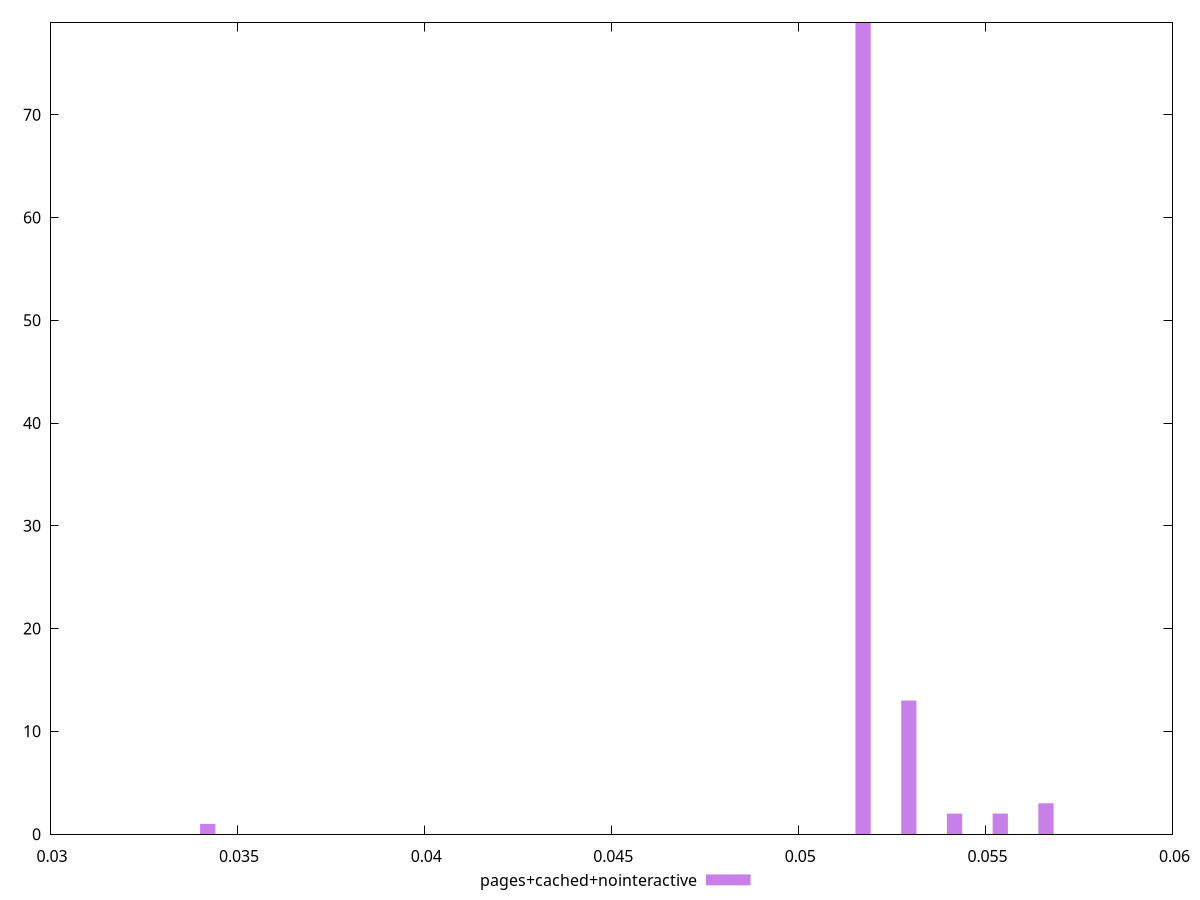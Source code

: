 $_pagesCachedNointeractive <<EOF
0.051730801694297925 79
0.05295278913589551 13
0.0541747765774931 2
0.05661875146068828 3
0.03421564836473248 1
0.05539676401909069 2
EOF
set key outside below
set terminal pngcairo
set output "report_00005_2020-11-02T22-26-11.212Z/unused-javascript/pages+cached+nointeractive//hist.png"
set yrange [0:79]
set boxwidth 0.00040732914719919625
set style fill transparent solid 0.5 noborder
plot $_pagesCachedNointeractive title "pages+cached+nointeractive" with boxes ,